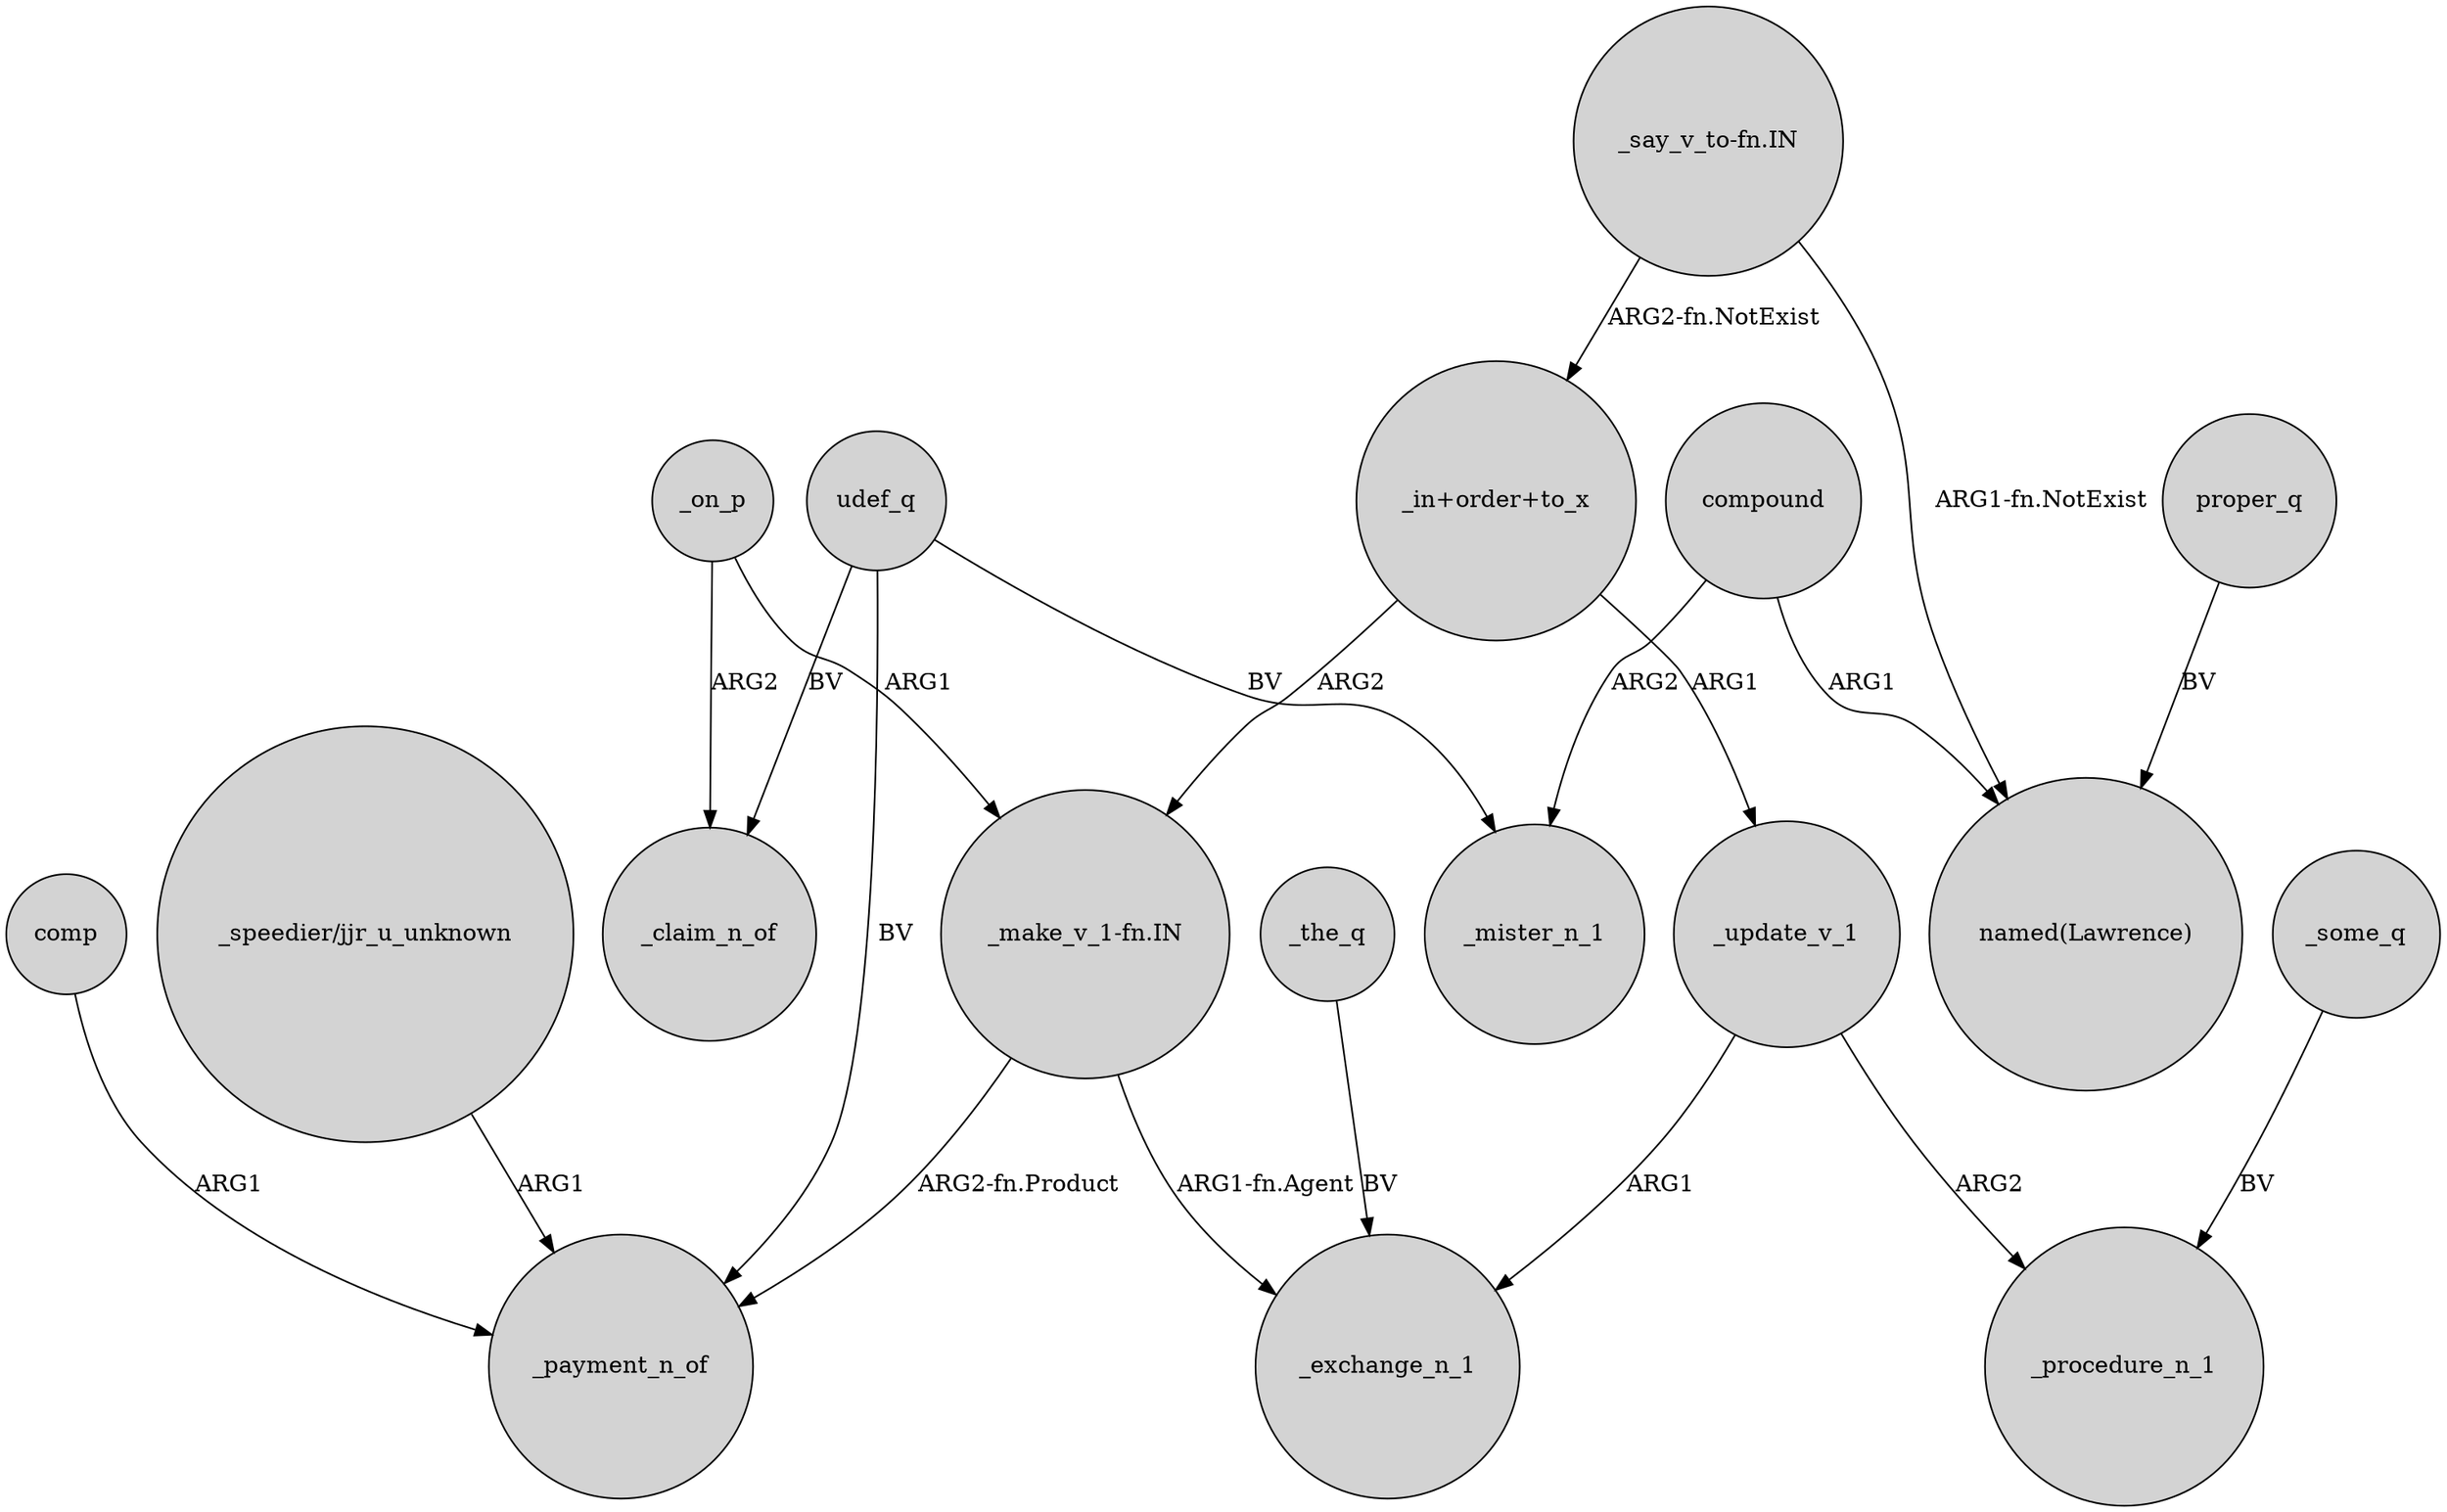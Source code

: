 digraph {
	node [shape=circle style=filled]
	"_say_v_to-fn.IN" -> "_in+order+to_x" [label="ARG2-fn.NotExist"]
	compound -> _mister_n_1 [label=ARG2]
	_some_q -> _procedure_n_1 [label=BV]
	"_say_v_to-fn.IN" -> "named(Lawrence)" [label="ARG1-fn.NotExist"]
	udef_q -> _mister_n_1 [label=BV]
	"_make_v_1-fn.IN" -> _payment_n_of [label="ARG2-fn.Product"]
	_on_p -> "_make_v_1-fn.IN" [label=ARG1]
	udef_q -> _payment_n_of [label=BV]
	compound -> "named(Lawrence)" [label=ARG1]
	"_in+order+to_x" -> _update_v_1 [label=ARG1]
	_update_v_1 -> _exchange_n_1 [label=ARG1]
	"_speedier/jjr_u_unknown" -> _payment_n_of [label=ARG1]
	proper_q -> "named(Lawrence)" [label=BV]
	_update_v_1 -> _procedure_n_1 [label=ARG2]
	udef_q -> _claim_n_of [label=BV]
	"_in+order+to_x" -> "_make_v_1-fn.IN" [label=ARG2]
	comp -> _payment_n_of [label=ARG1]
	_the_q -> _exchange_n_1 [label=BV]
	_on_p -> _claim_n_of [label=ARG2]
	"_make_v_1-fn.IN" -> _exchange_n_1 [label="ARG1-fn.Agent"]
}

